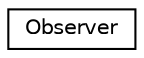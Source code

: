 digraph "Graphical Class Hierarchy"
{
  edge [fontname="Helvetica",fontsize="10",labelfontname="Helvetica",labelfontsize="10"];
  node [fontname="Helvetica",fontsize="10",shape=record];
  rankdir="LR";
  Node1 [label="Observer",height=0.2,width=0.4,color="black", fillcolor="white", style="filled",URL="$classObserver.html",tooltip="Clase Observer. "];
}
